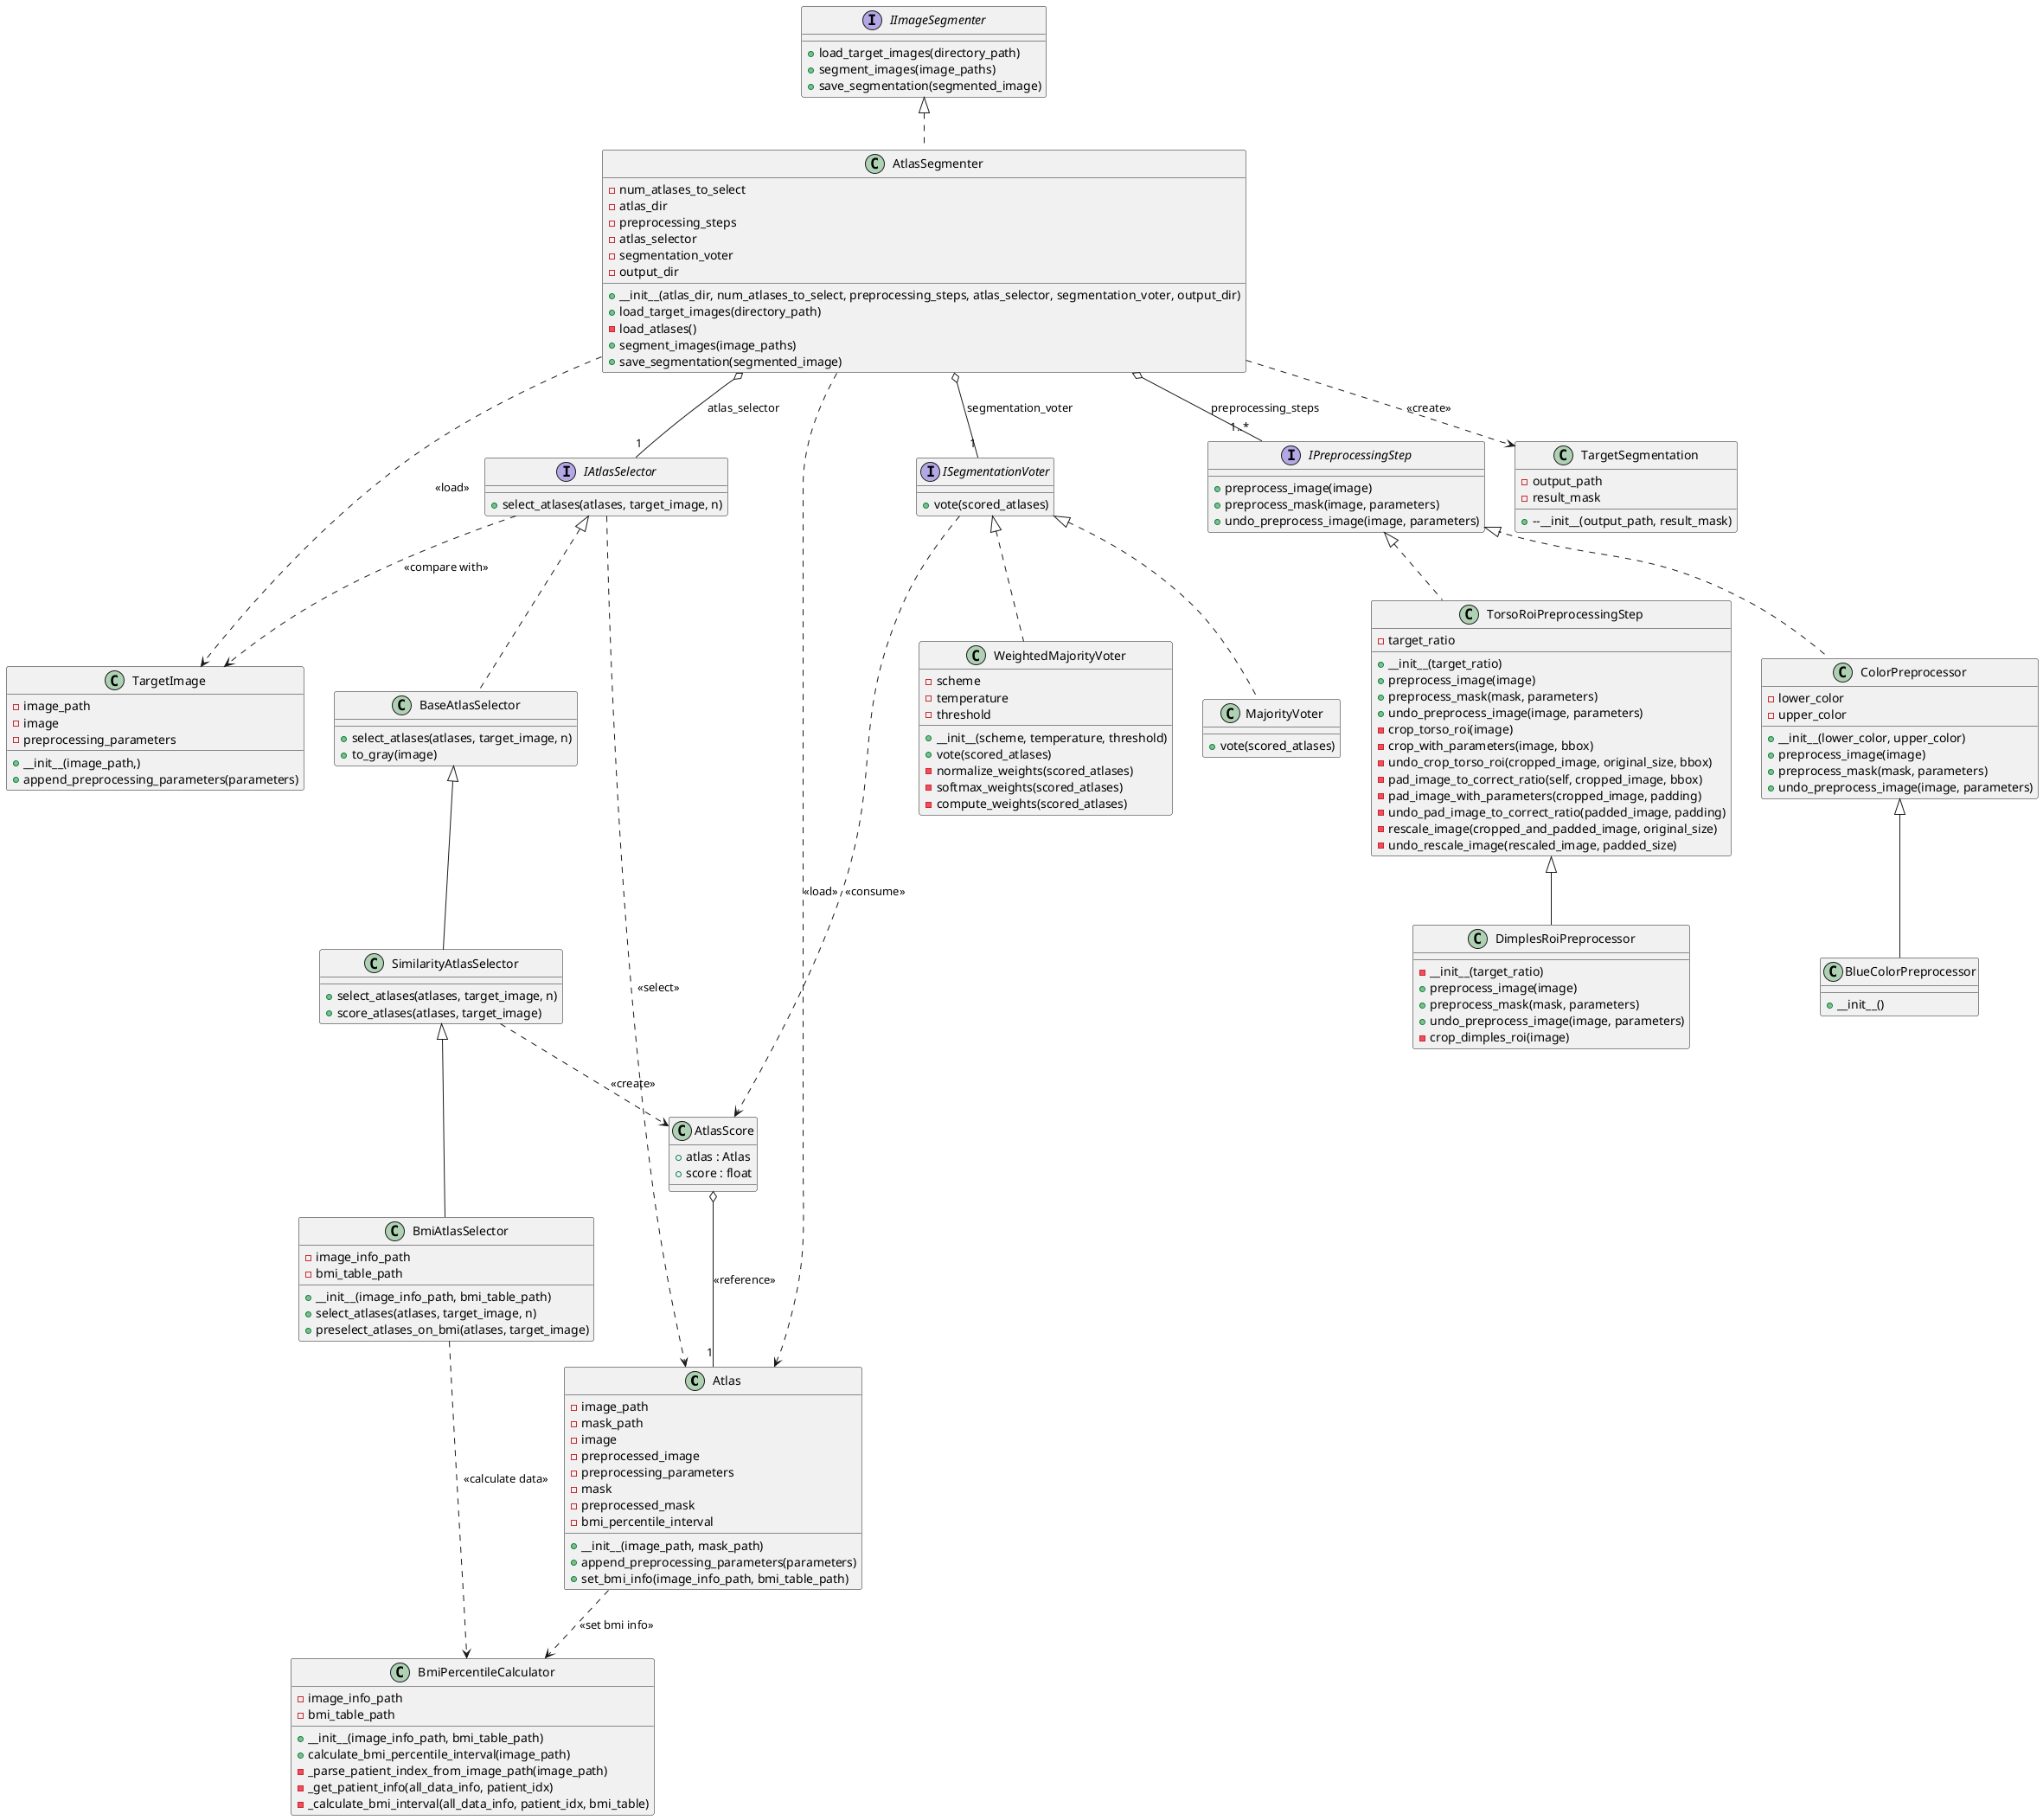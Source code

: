 @startuml
' https://plantuml.com/class-diagram
class Atlas {
    - image_path
    - mask_path
    - image
    - preprocessed_image
    - preprocessing_parameters
    - mask
    - preprocessed_mask
    - bmi_percentile_interval
    + __init__(image_path, mask_path)
    + append_preprocessing_parameters(parameters)
    + set_bmi_info(image_info_path, bmi_table_path)
}

interface IAtlasSelector {
    + select_atlases(atlases, target_image, n)
}

class BaseAtlasSelector {
    + select_atlases(atlases, target_image, n)
    + to_gray(image)
}

class SimilarityAtlasSelector {
    + select_atlases(atlases, target_image, n)
    + score_atlases(atlases, target_image)
}

class BmiAtlasSelector {
    - image_info_path
    - bmi_table_path
    + __init__(image_info_path, bmi_table_path)
    + select_atlases(atlases, target_image, n)
    + preselect_atlases_on_bmi(atlases, target_image)
}

interface ISegmentationVoter {
    + vote(scored_atlases)
}

class MajorityVoter {
    + vote(scored_atlases)
}

class WeightedMajorityVoter {
    - scheme
    - temperature
    - threshold
    + __init__(scheme, temperature, threshold)
    + vote(scored_atlases)
    - normalize_weights(scored_atlases)
    - softmax_weights(scored_atlases)
    - compute_weights(scored_atlases)
}

interface IPreprocessingStep {
    + preprocess_image(image)
    + preprocess_mask(image, parameters)
    + undo_preprocess_image(image, parameters)
}

class TorsoRoiPreprocessingStep {
    - target_ratio
    + __init__(target_ratio)
    + preprocess_image(image)
    + preprocess_mask(mask, parameters)
    + undo_preprocess_image(image, parameters)
    - crop_torso_roi(image)
    - crop_with_parameters(image, bbox)
    - undo_crop_torso_roi(cropped_image, original_size, bbox)
    - pad_image_to_correct_ratio(self, cropped_image, bbox)
    - pad_image_with_parameters(cropped_image, padding)
    - undo_pad_image_to_correct_ratio(padded_image, padding)
    - rescale_image(cropped_and_padded_image, original_size)
    - undo_rescale_image(rescaled_image, padded_size)
}

class DimplesRoiPreprocessor {
    - __init__(target_ratio)
    + preprocess_image(image)
    + preprocess_mask(mask, parameters)
    + undo_preprocess_image(image, parameters)
    - crop_dimples_roi(image)
}

class ColorPreprocessor {
    - lower_color
    - upper_color
    + __init__(lower_color, upper_color)
    + preprocess_image(image)
    + preprocess_mask(mask, parameters)
    + undo_preprocess_image(image, parameters)
}

class BlueColorPreprocessor {
    + __init__()
}

interface IImageSegmenter {
    + load_target_images(directory_path)
    + segment_images(image_paths)
    + save_segmentation(segmented_image)
}

class AtlasSegmenter {
    - num_atlases_to_select
    - atlas_dir
    - preprocessing_steps
    - atlas_selector
    - segmentation_voter
    - output_dir
    + __init__(atlas_dir, num_atlases_to_select, preprocessing_steps, atlas_selector, segmentation_voter, output_dir)
    + load_target_images(directory_path)
    - load_atlases()
    + segment_images(image_paths)
    + save_segmentation(segmented_image)
}

class TargetImage {
    - image_path
    - image
    - preprocessing_parameters
    + __init__(image_path,)
    + append_preprocessing_parameters(parameters)
}

class TargetSegmentation {
    - output_path
    - result_mask
    + --__init__(output_path, result_mask)
}


class AtlasScore {
    + atlas : Atlas
    + score : float
}

class BmiPercentileCalculator {
    - image_info_path
    - bmi_table_path
    + __init__(image_info_path, bmi_table_path)
    + calculate_bmi_percentile_interval(image_path)
    - _parse_patient_index_from_image_path(image_path)
    - _get_patient_info(all_data_info, patient_idx)
    - _calculate_bmi_interval(all_data_info, patient_idx, bmi_table)
}

IImageSegmenter <|.. AtlasSegmenter

AtlasSegmenter o-- "1..*" IPreprocessingStep : preprocessing_steps
AtlasSegmenter o-- "1" IAtlasSelector : atlas_selector
AtlasSegmenter o-- "1" ISegmentationVoter : segmentation_voter
AtlasSegmenter ..> Atlas : <<load>>
AtlasSegmenter ..> TargetImage : <<load>>
AtlasSegmenter ..> TargetSegmentation : <<create>>

IAtlasSelector <|.. BaseAtlasSelector
BaseAtlasSelector <|-- SimilarityAtlasSelector
SimilarityAtlasSelector <|-- BmiAtlasSelector

IAtlasSelector ..> Atlas : <<select>>
IAtlasSelector ..> TargetImage : <<compare with>>

SimilarityAtlasSelector ..> AtlasScore : <<create>>

BmiAtlasSelector ..> BmiPercentileCalculator : <<calculate data>>

IPreprocessingStep <|.. TorsoRoiPreprocessingStep
TorsoRoiPreprocessingStep <|-- DimplesRoiPreprocessor
IPreprocessingStep <|.. ColorPreprocessor
ColorPreprocessor <|-- BlueColorPreprocessor

ISegmentationVoter <|.. MajorityVoter
ISegmentationVoter <|.. WeightedMajorityVoter
ISegmentationVoter ..> AtlasScore : <<consume>>

AtlasScore o-- "1" Atlas : <<reference>>

Atlas ..> BmiPercentileCalculator : <<set bmi info>>

@enduml

